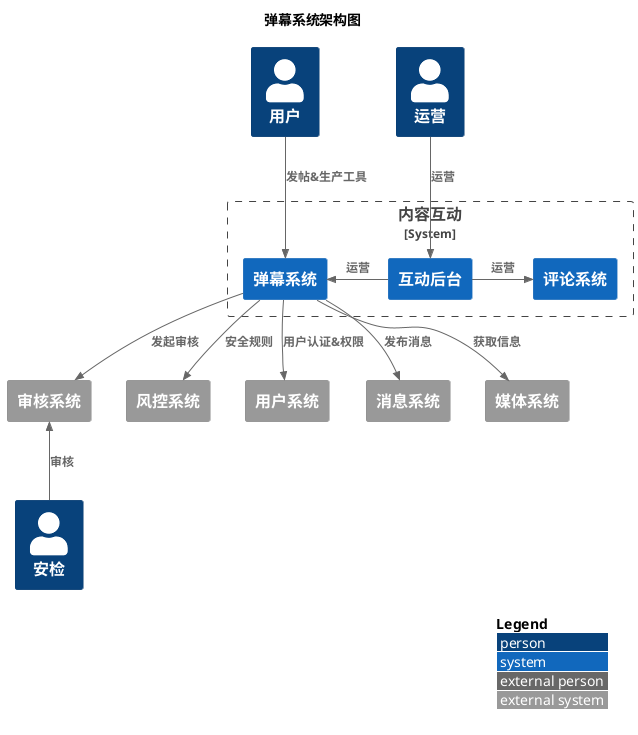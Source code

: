 @startuml
!include <C4/C4_Context>
LAYOUT_WITH_LEGEND()

title 弹幕系统架构图

Person(user, "用户")
Person(user1, "运营")
Person(user2, "安检")

System_Boundary(relationContentProduction, "内容互动"){
     System(comment, "评论系统")
     System(barrage, "弹幕系统")
     System(admin, "互动后台")
     Rel_L(admin, barrage, "运营")
     Rel_R(admin, comment, "运营")
}

System_Ext(security,"风控系统")
System_Ext(userSystem,"用户系统")
System_Ext(audit, "审核系统")
System_Ext(message, "消息系统")
System_Ext(videoSystem, "媒体系统")
Rel(user, barrage, "发帖&生产工具")
Rel(user1,admin, "运营")

Rel(barrage, security, "安全规则")
Rel(barrage, userSystem, "用户认证&权限")
Rel(barrage, message, "发布消息")
Rel(barrage, audit, "发起审核")
Rel(barrage, videoSystem, "获取信息")
Rel_U(user2, audit, "审核")



@enduml